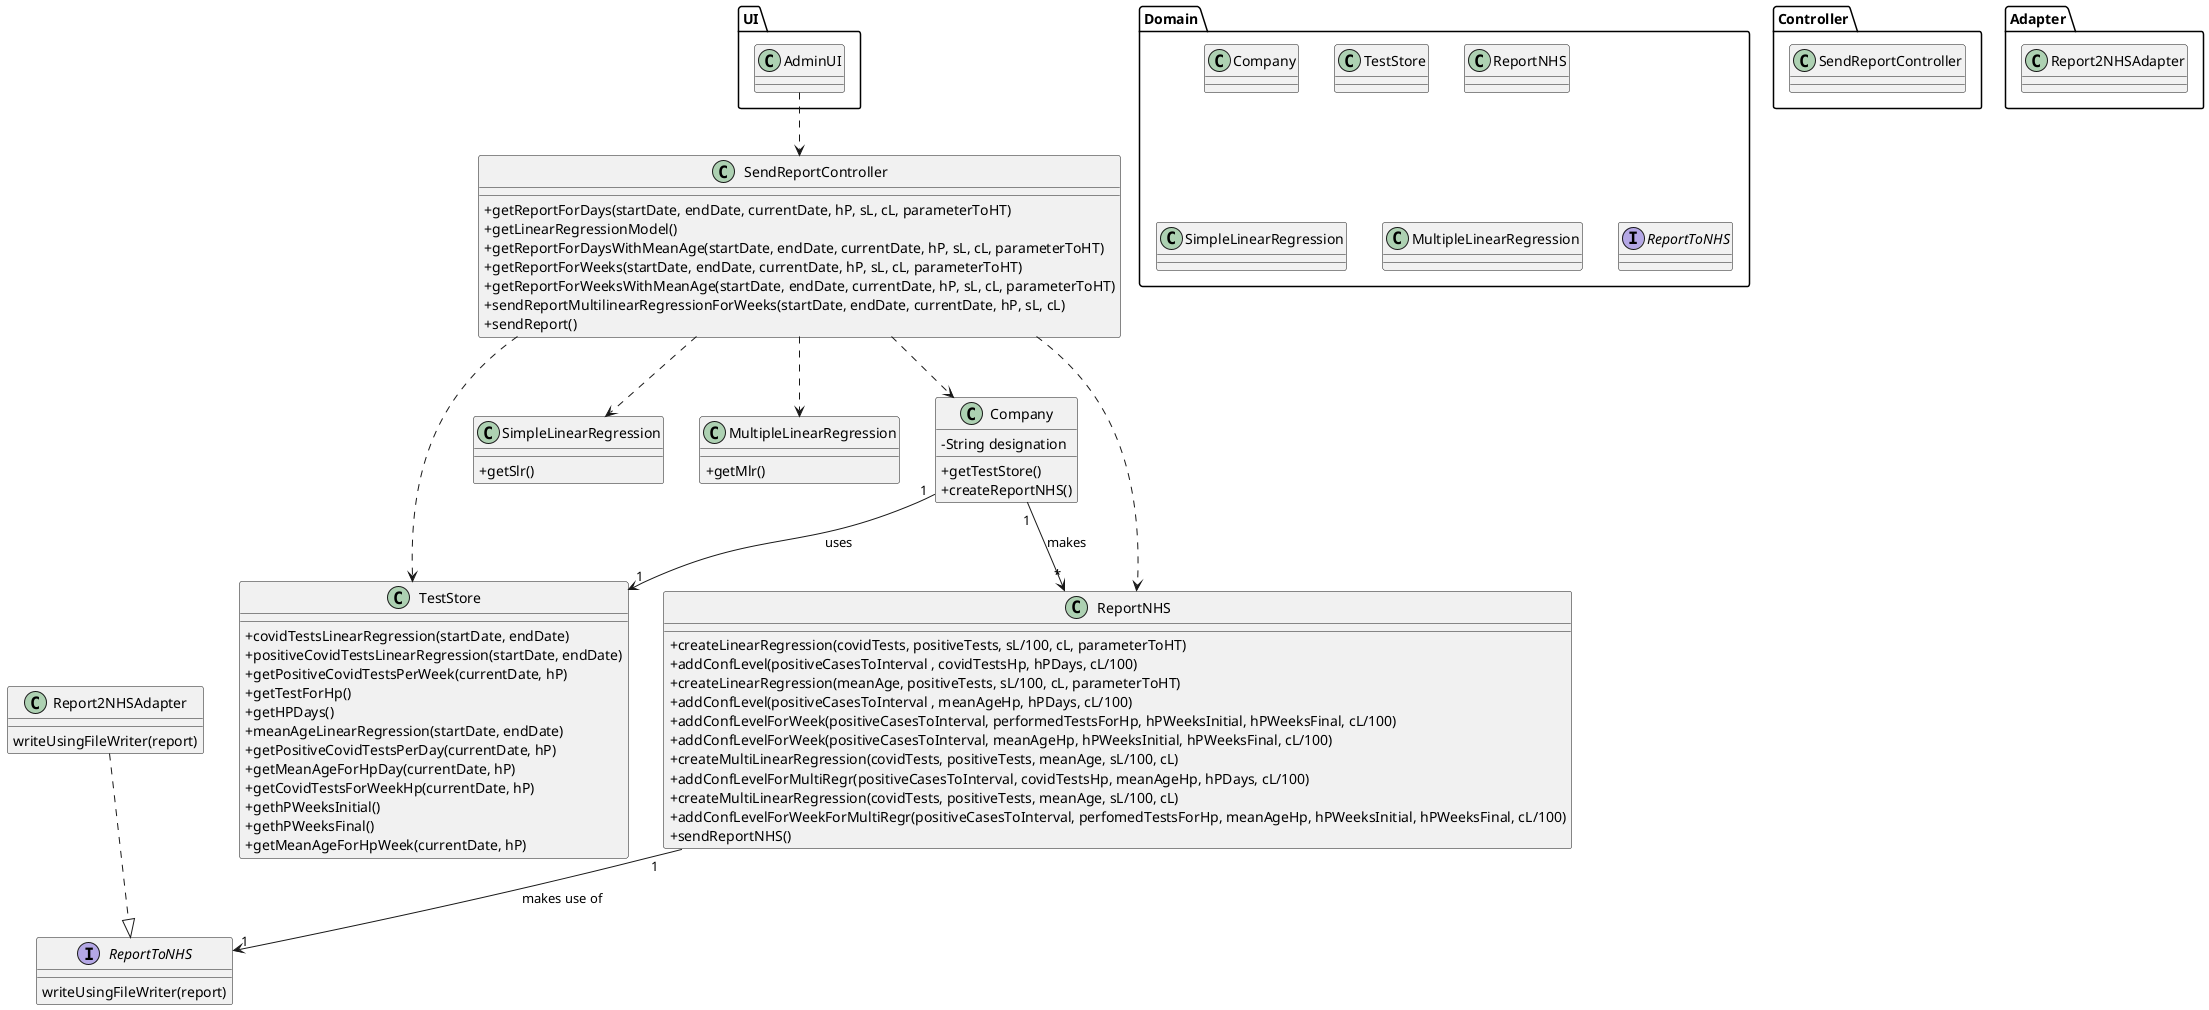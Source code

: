 @startuml
'https://plantuml.com/class-diagram

skinparam classAttributeIconSize 0

package "UI" {
class AdminUI
}
package "Controller" {
class SendReportController
}
package "Adapter"{
class Report2NHSAdapter
}
package "Domain" {
class Company
class TestStore
class ReportNHS
class SimpleLinearRegression
class MultipleLinearRegression
interface ReportToNHS
}


class SendReportController{
+getReportForDays(startDate, endDate, currentDate, hP, sL, cL, parameterToHT)
+getLinearRegressionModel()
+getReportForDaysWithMeanAge(startDate, endDate, currentDate, hP, sL, cL, parameterToHT)
+getReportForWeeks(startDate, endDate, currentDate, hP, sL, cL, parameterToHT)
+getReportForWeeksWithMeanAge(startDate, endDate, currentDate, hP, sL, cL, parameterToHT)
+sendReportMultilinearRegressionForWeeks(startDate, endDate, currentDate, hP, sL, cL)
+sendReport()
}

class SimpleLinearRegression{
+getSlr()
}

class MultipleLinearRegression{
+getMlr()
}

class Company{
-String designation
+getTestStore()
+createReportNHS()
}

class TestStore{
+covidTestsLinearRegression(startDate, endDate)
+positiveCovidTestsLinearRegression(startDate, endDate)
+getPositiveCovidTestsPerWeek(currentDate, hP)
+getTestForHp()
+getHPDays()
+meanAgeLinearRegression(startDate, endDate)
+getPositiveCovidTestsPerDay(currentDate, hP)
+getMeanAgeForHpDay(currentDate, hP)
+getCovidTestsForWeekHp(currentDate, hP)
+gethPWeeksInitial()
+gethPWeeksFinal()
+getMeanAgeForHpWeek(currentDate, hP)
}

class ReportNHS{
+createLinearRegression(covidTests, positiveTests, sL/100, cL, parameterToHT)
+addConfLevel(positiveCasesToInterval , covidTestsHp, hPDays, cL/100)
+createLinearRegression(meanAge, positiveTests, sL/100, cL, parameterToHT)
+addConfLevel(positiveCasesToInterval , meanAgeHp, hPDays, cL/100)
+addConfLevelForWeek(positiveCasesToInterval, performedTestsForHp, hPWeeksInitial, hPWeeksFinal, cL/100)
+addConfLevelForWeek(positiveCasesToInterval, meanAgeHp, hPWeeksInitial, hPWeeksFinal, cL/100)
+createMultiLinearRegression(covidTests, positiveTests, meanAge, sL/100, cL)
+addConfLevelForMultiRegr(positiveCasesToInterval, covidTestsHp, meanAgeHp, hPDays, cL/100)
+createMultiLinearRegression(covidTests, positiveTests, meanAge, sL/100, cL)
+addConfLevelForWeekForMultiRegr(positiveCasesToInterval, perfomedTestsForHp, meanAgeHp, hPWeeksInitial, hPWeeksFinal, cL/100)
+sendReportNHS()
}

interface ReportToNHS{
writeUsingFileWriter(report)
}

class Report2NHSAdapter{
writeUsingFileWriter(report)
}

AdminUI ..> SendReportController
SendReportController ..> Company
Company "1" --> "1" TestStore: uses
Report2NHSAdapter ..|> ReportToNHS
SendReportController ..>  SimpleLinearRegression
SendReportController ..>  MultipleLinearRegression
SendReportController .> TestStore
ReportNHS "1"-->"1" ReportToNHS: makes use of
SendReportController ..> ReportNHS
Company "1" --> "*" ReportNHS: makes




@enduml